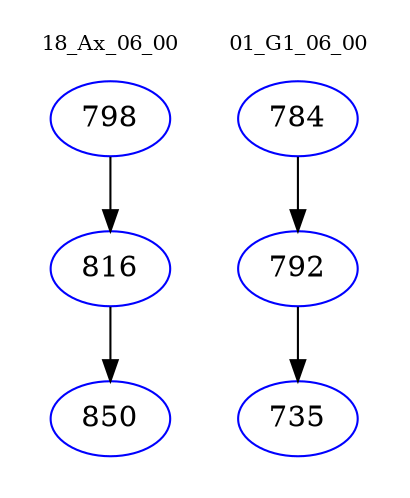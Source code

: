 digraph{
subgraph cluster_0 {
color = white
label = "18_Ax_06_00";
fontsize=10;
T0_798 [label="798", color="blue"]
T0_798 -> T0_816 [color="black"]
T0_816 [label="816", color="blue"]
T0_816 -> T0_850 [color="black"]
T0_850 [label="850", color="blue"]
}
subgraph cluster_1 {
color = white
label = "01_G1_06_00";
fontsize=10;
T1_784 [label="784", color="blue"]
T1_784 -> T1_792 [color="black"]
T1_792 [label="792", color="blue"]
T1_792 -> T1_735 [color="black"]
T1_735 [label="735", color="blue"]
}
}
